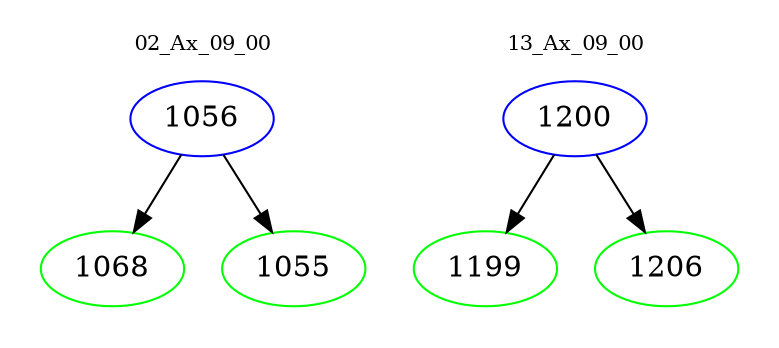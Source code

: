 digraph{
subgraph cluster_0 {
color = white
label = "02_Ax_09_00";
fontsize=10;
T0_1056 [label="1056", color="blue"]
T0_1056 -> T0_1068 [color="black"]
T0_1068 [label="1068", color="green"]
T0_1056 -> T0_1055 [color="black"]
T0_1055 [label="1055", color="green"]
}
subgraph cluster_1 {
color = white
label = "13_Ax_09_00";
fontsize=10;
T1_1200 [label="1200", color="blue"]
T1_1200 -> T1_1199 [color="black"]
T1_1199 [label="1199", color="green"]
T1_1200 -> T1_1206 [color="black"]
T1_1206 [label="1206", color="green"]
}
}
